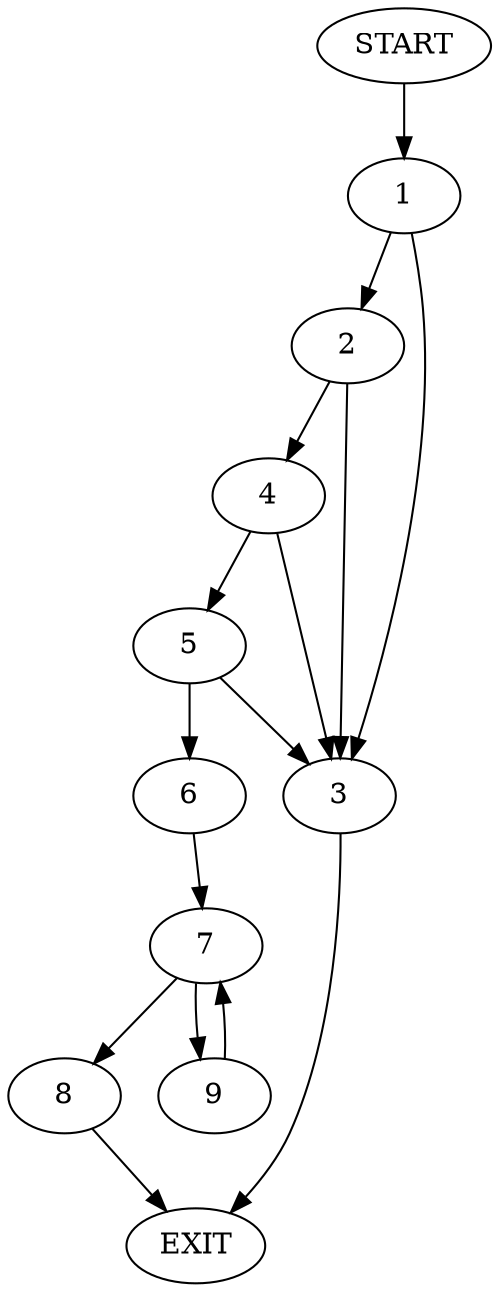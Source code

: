 digraph {
0 [label="START"]
10 [label="EXIT"]
0 -> 1
1 -> 2
1 -> 3
3 -> 10
2 -> 4
2 -> 3
4 -> 5
4 -> 3
5 -> 6
5 -> 3
6 -> 7
7 -> 8
7 -> 9
9 -> 7
8 -> 10
}
